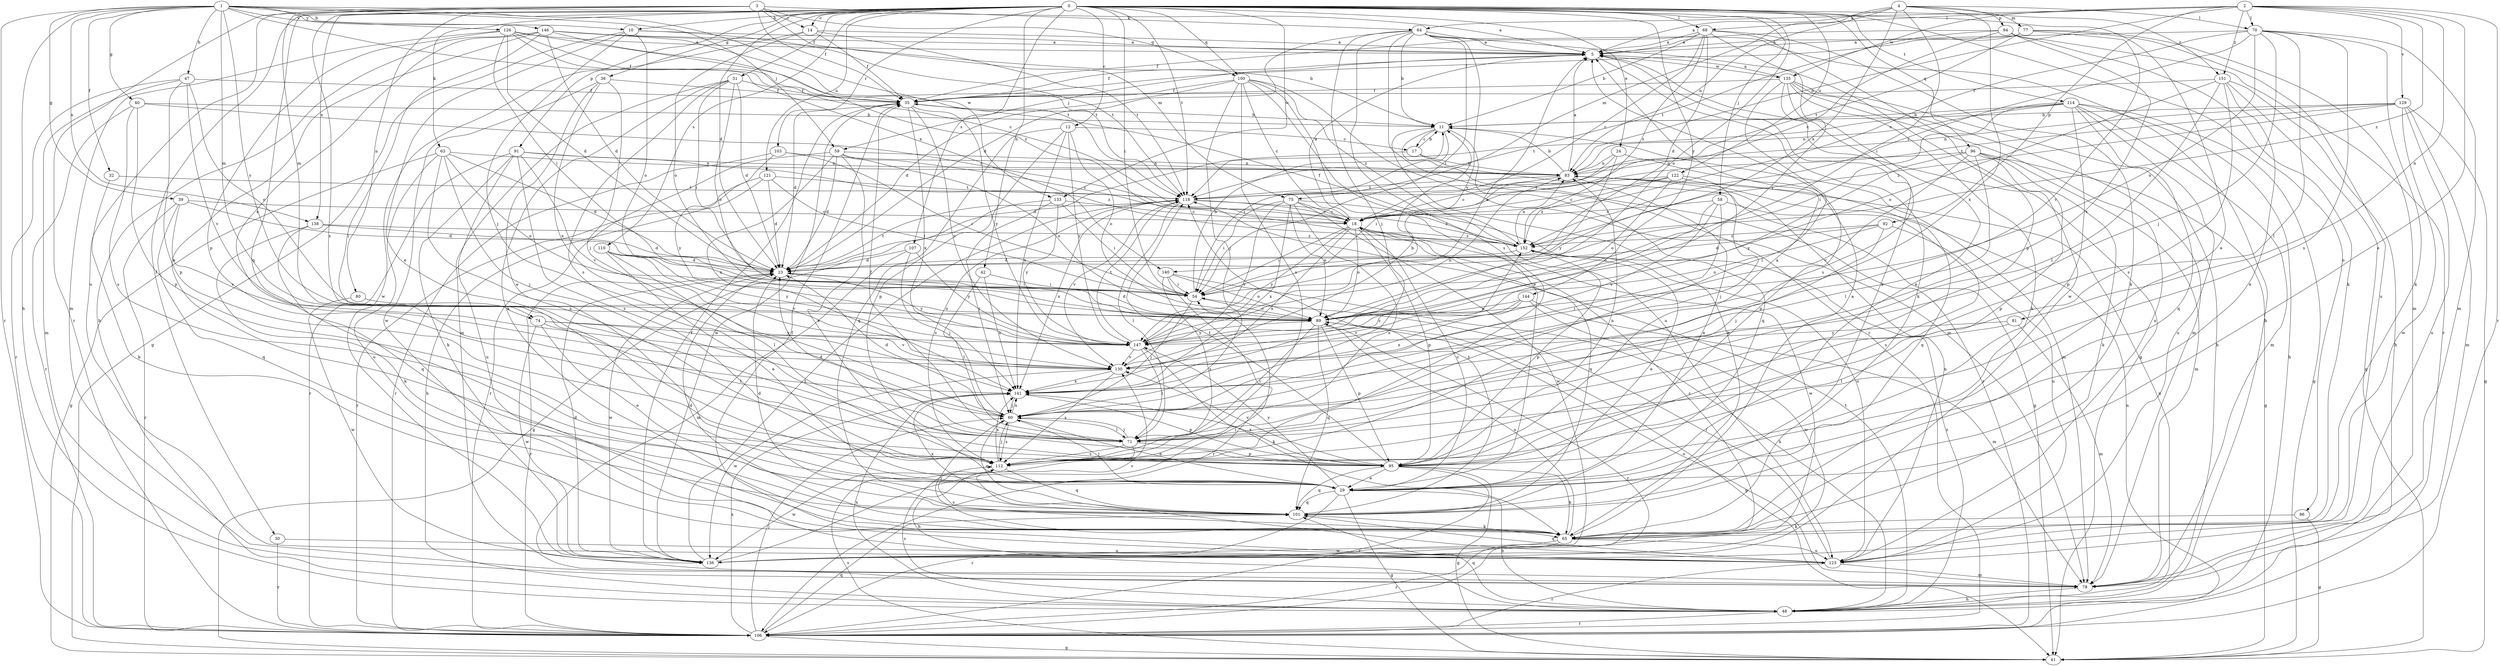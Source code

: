 strict digraph  {
0;
1;
2;
3;
4;
5;
10;
11;
12;
14;
17;
18;
23;
24;
29;
30;
31;
32;
35;
36;
39;
40;
41;
42;
47;
48;
54;
58;
59;
60;
63;
64;
65;
68;
70;
71;
74;
75;
77;
78;
80;
81;
83;
86;
89;
91;
92;
94;
95;
96;
100;
101;
103;
106;
107;
110;
112;
114;
118;
121;
122;
123;
126;
129;
130;
133;
135;
136;
138;
140;
141;
144;
146;
147;
151;
152;
0 -> 10  [label=b];
0 -> 12  [label=c];
0 -> 14  [label=c];
0 -> 23  [label=d];
0 -> 24  [label=e];
0 -> 29  [label=e];
0 -> 30  [label=f];
0 -> 31  [label=f];
0 -> 36  [label=g];
0 -> 42  [label=h];
0 -> 54  [label=i];
0 -> 58  [label=j];
0 -> 63  [label=k];
0 -> 68  [label=l];
0 -> 80  [label=n];
0 -> 86  [label=o];
0 -> 89  [label=o];
0 -> 91  [label=p];
0 -> 96  [label=q];
0 -> 100  [label=q];
0 -> 103  [label=r];
0 -> 107  [label=s];
0 -> 110  [label=s];
0 -> 112  [label=s];
0 -> 114  [label=t];
0 -> 118  [label=t];
0 -> 121  [label=u];
0 -> 122  [label=u];
0 -> 133  [label=w];
0 -> 138  [label=x];
0 -> 144  [label=y];
0 -> 151  [label=z];
1 -> 5  [label=a];
1 -> 10  [label=b];
1 -> 32  [label=f];
1 -> 39  [label=g];
1 -> 40  [label=g];
1 -> 47  [label=h];
1 -> 48  [label=h];
1 -> 59  [label=j];
1 -> 74  [label=m];
1 -> 106  [label=r];
1 -> 126  [label=v];
1 -> 133  [label=w];
1 -> 138  [label=x];
1 -> 140  [label=x];
1 -> 146  [label=y];
1 -> 147  [label=y];
2 -> 29  [label=e];
2 -> 64  [label=k];
2 -> 68  [label=l];
2 -> 70  [label=l];
2 -> 81  [label=n];
2 -> 83  [label=n];
2 -> 92  [label=p];
2 -> 106  [label=r];
2 -> 129  [label=v];
2 -> 135  [label=w];
2 -> 151  [label=z];
2 -> 152  [label=z];
3 -> 14  [label=c];
3 -> 35  [label=f];
3 -> 64  [label=k];
3 -> 74  [label=m];
3 -> 75  [label=m];
3 -> 100  [label=q];
3 -> 101  [label=q];
3 -> 106  [label=r];
3 -> 123  [label=u];
4 -> 5  [label=a];
4 -> 54  [label=i];
4 -> 70  [label=l];
4 -> 75  [label=m];
4 -> 77  [label=m];
4 -> 83  [label=n];
4 -> 94  [label=p];
4 -> 140  [label=x];
4 -> 141  [label=x];
5 -> 35  [label=f];
5 -> 41  [label=g];
5 -> 59  [label=j];
5 -> 65  [label=k];
5 -> 135  [label=w];
10 -> 5  [label=a];
10 -> 29  [label=e];
10 -> 41  [label=g];
10 -> 60  [label=j];
10 -> 89  [label=o];
10 -> 118  [label=t];
11 -> 17  [label=c];
11 -> 54  [label=i];
11 -> 65  [label=k];
11 -> 78  [label=m];
11 -> 101  [label=q];
11 -> 106  [label=r];
12 -> 17  [label=c];
12 -> 89  [label=o];
12 -> 95  [label=p];
12 -> 101  [label=q];
12 -> 141  [label=x];
12 -> 147  [label=y];
14 -> 5  [label=a];
14 -> 35  [label=f];
14 -> 89  [label=o];
14 -> 118  [label=t];
14 -> 136  [label=w];
17 -> 11  [label=b];
17 -> 23  [label=d];
17 -> 41  [label=g];
17 -> 83  [label=n];
18 -> 5  [label=a];
18 -> 54  [label=i];
18 -> 89  [label=o];
18 -> 95  [label=p];
18 -> 101  [label=q];
18 -> 136  [label=w];
18 -> 141  [label=x];
18 -> 147  [label=y];
18 -> 152  [label=z];
23 -> 54  [label=i];
23 -> 106  [label=r];
23 -> 118  [label=t];
23 -> 136  [label=w];
23 -> 147  [label=y];
24 -> 54  [label=i];
24 -> 83  [label=n];
24 -> 95  [label=p];
24 -> 147  [label=y];
29 -> 18  [label=c];
29 -> 41  [label=g];
29 -> 48  [label=h];
29 -> 60  [label=j];
29 -> 101  [label=q];
29 -> 106  [label=r];
29 -> 147  [label=y];
30 -> 106  [label=r];
30 -> 123  [label=u];
31 -> 23  [label=d];
31 -> 35  [label=f];
31 -> 54  [label=i];
31 -> 65  [label=k];
31 -> 78  [label=m];
31 -> 89  [label=o];
31 -> 112  [label=s];
32 -> 65  [label=k];
32 -> 118  [label=t];
35 -> 11  [label=b];
35 -> 23  [label=d];
35 -> 130  [label=v];
35 -> 136  [label=w];
35 -> 141  [label=x];
35 -> 147  [label=y];
36 -> 29  [label=e];
36 -> 35  [label=f];
36 -> 60  [label=j];
36 -> 136  [label=w];
36 -> 141  [label=x];
39 -> 18  [label=c];
39 -> 23  [label=d];
39 -> 101  [label=q];
39 -> 106  [label=r];
39 -> 130  [label=v];
40 -> 11  [label=b];
40 -> 18  [label=c];
40 -> 95  [label=p];
40 -> 106  [label=r];
40 -> 112  [label=s];
41 -> 112  [label=s];
42 -> 54  [label=i];
42 -> 71  [label=l];
42 -> 141  [label=x];
47 -> 35  [label=f];
47 -> 78  [label=m];
47 -> 89  [label=o];
47 -> 95  [label=p];
47 -> 106  [label=r];
47 -> 130  [label=v];
48 -> 83  [label=n];
48 -> 101  [label=q];
48 -> 106  [label=r];
48 -> 112  [label=s];
48 -> 118  [label=t];
48 -> 141  [label=x];
48 -> 152  [label=z];
54 -> 11  [label=b];
54 -> 60  [label=j];
54 -> 89  [label=o];
58 -> 18  [label=c];
58 -> 60  [label=j];
58 -> 89  [label=o];
58 -> 123  [label=u];
58 -> 130  [label=v];
59 -> 18  [label=c];
59 -> 23  [label=d];
59 -> 29  [label=e];
59 -> 83  [label=n];
59 -> 89  [label=o];
59 -> 106  [label=r];
59 -> 141  [label=x];
60 -> 23  [label=d];
60 -> 29  [label=e];
60 -> 71  [label=l];
60 -> 101  [label=q];
60 -> 112  [label=s];
60 -> 141  [label=x];
63 -> 23  [label=d];
63 -> 41  [label=g];
63 -> 60  [label=j];
63 -> 83  [label=n];
63 -> 89  [label=o];
63 -> 112  [label=s];
63 -> 123  [label=u];
64 -> 5  [label=a];
64 -> 11  [label=b];
64 -> 23  [label=d];
64 -> 48  [label=h];
64 -> 54  [label=i];
64 -> 60  [label=j];
64 -> 106  [label=r];
64 -> 112  [label=s];
64 -> 136  [label=w];
64 -> 147  [label=y];
65 -> 5  [label=a];
65 -> 23  [label=d];
65 -> 60  [label=j];
65 -> 89  [label=o];
65 -> 106  [label=r];
65 -> 112  [label=s];
65 -> 123  [label=u];
65 -> 136  [label=w];
68 -> 5  [label=a];
68 -> 11  [label=b];
68 -> 18  [label=c];
68 -> 23  [label=d];
68 -> 35  [label=f];
68 -> 65  [label=k];
68 -> 95  [label=p];
68 -> 147  [label=y];
68 -> 152  [label=z];
70 -> 5  [label=a];
70 -> 18  [label=c];
70 -> 60  [label=j];
70 -> 65  [label=k];
70 -> 71  [label=l];
70 -> 78  [label=m];
70 -> 89  [label=o];
70 -> 112  [label=s];
70 -> 152  [label=z];
71 -> 23  [label=d];
71 -> 35  [label=f];
71 -> 48  [label=h];
71 -> 60  [label=j];
71 -> 95  [label=p];
71 -> 112  [label=s];
74 -> 29  [label=e];
74 -> 71  [label=l];
74 -> 130  [label=v];
74 -> 136  [label=w];
74 -> 147  [label=y];
75 -> 18  [label=c];
75 -> 54  [label=i];
75 -> 89  [label=o];
75 -> 112  [label=s];
75 -> 123  [label=u];
75 -> 130  [label=v];
75 -> 136  [label=w];
75 -> 141  [label=x];
77 -> 5  [label=a];
77 -> 35  [label=f];
77 -> 78  [label=m];
77 -> 118  [label=t];
77 -> 123  [label=u];
77 -> 130  [label=v];
78 -> 48  [label=h];
78 -> 89  [label=o];
80 -> 89  [label=o];
80 -> 136  [label=w];
81 -> 71  [label=l];
81 -> 78  [label=m];
81 -> 147  [label=y];
83 -> 5  [label=a];
83 -> 11  [label=b];
83 -> 18  [label=c];
83 -> 29  [label=e];
83 -> 118  [label=t];
86 -> 41  [label=g];
86 -> 65  [label=k];
89 -> 23  [label=d];
89 -> 41  [label=g];
89 -> 71  [label=l];
89 -> 95  [label=p];
89 -> 101  [label=q];
89 -> 106  [label=r];
89 -> 147  [label=y];
91 -> 65  [label=k];
91 -> 83  [label=n];
91 -> 106  [label=r];
91 -> 112  [label=s];
91 -> 123  [label=u];
91 -> 130  [label=v];
91 -> 152  [label=z];
92 -> 23  [label=d];
92 -> 60  [label=j];
92 -> 89  [label=o];
92 -> 112  [label=s];
92 -> 152  [label=z];
94 -> 5  [label=a];
94 -> 18  [label=c];
94 -> 65  [label=k];
94 -> 106  [label=r];
94 -> 118  [label=t];
94 -> 141  [label=x];
95 -> 5  [label=a];
95 -> 29  [label=e];
95 -> 41  [label=g];
95 -> 65  [label=k];
95 -> 83  [label=n];
95 -> 101  [label=q];
95 -> 106  [label=r];
95 -> 118  [label=t];
95 -> 130  [label=v];
95 -> 141  [label=x];
96 -> 41  [label=g];
96 -> 65  [label=k];
96 -> 71  [label=l];
96 -> 78  [label=m];
96 -> 83  [label=n];
96 -> 95  [label=p];
96 -> 130  [label=v];
96 -> 147  [label=y];
100 -> 18  [label=c];
100 -> 23  [label=d];
100 -> 29  [label=e];
100 -> 35  [label=f];
100 -> 60  [label=j];
100 -> 78  [label=m];
100 -> 112  [label=s];
100 -> 123  [label=u];
100 -> 152  [label=z];
101 -> 5  [label=a];
101 -> 23  [label=d];
101 -> 65  [label=k];
101 -> 118  [label=t];
101 -> 141  [label=x];
103 -> 54  [label=i];
103 -> 83  [label=n];
103 -> 106  [label=r];
103 -> 147  [label=y];
106 -> 41  [label=g];
106 -> 60  [label=j];
106 -> 83  [label=n];
106 -> 101  [label=q];
106 -> 141  [label=x];
107 -> 23  [label=d];
107 -> 60  [label=j];
107 -> 78  [label=m];
107 -> 147  [label=y];
110 -> 23  [label=d];
110 -> 29  [label=e];
110 -> 71  [label=l];
110 -> 130  [label=v];
110 -> 147  [label=y];
112 -> 60  [label=j];
112 -> 101  [label=q];
112 -> 136  [label=w];
112 -> 141  [label=x];
114 -> 11  [label=b];
114 -> 41  [label=g];
114 -> 48  [label=h];
114 -> 54  [label=i];
114 -> 78  [label=m];
114 -> 83  [label=n];
114 -> 95  [label=p];
114 -> 101  [label=q];
114 -> 118  [label=t];
114 -> 123  [label=u];
118 -> 18  [label=c];
118 -> 71  [label=l];
118 -> 112  [label=s];
118 -> 130  [label=v];
118 -> 141  [label=x];
118 -> 152  [label=z];
121 -> 23  [label=d];
121 -> 48  [label=h];
121 -> 54  [label=i];
121 -> 106  [label=r];
121 -> 118  [label=t];
122 -> 18  [label=c];
122 -> 60  [label=j];
122 -> 89  [label=o];
122 -> 101  [label=q];
122 -> 118  [label=t];
122 -> 152  [label=z];
123 -> 35  [label=f];
123 -> 54  [label=i];
123 -> 78  [label=m];
123 -> 83  [label=n];
123 -> 101  [label=q];
123 -> 106  [label=r];
123 -> 130  [label=v];
126 -> 5  [label=a];
126 -> 18  [label=c];
126 -> 23  [label=d];
126 -> 35  [label=f];
126 -> 54  [label=i];
126 -> 78  [label=m];
126 -> 95  [label=p];
126 -> 118  [label=t];
129 -> 11  [label=b];
129 -> 41  [label=g];
129 -> 78  [label=m];
129 -> 83  [label=n];
129 -> 118  [label=t];
129 -> 123  [label=u];
129 -> 136  [label=w];
129 -> 152  [label=z];
130 -> 11  [label=b];
130 -> 112  [label=s];
130 -> 136  [label=w];
130 -> 141  [label=x];
133 -> 18  [label=c];
133 -> 41  [label=g];
133 -> 54  [label=i];
133 -> 60  [label=j];
133 -> 147  [label=y];
135 -> 5  [label=a];
135 -> 29  [label=e];
135 -> 35  [label=f];
135 -> 48  [label=h];
135 -> 65  [label=k];
135 -> 71  [label=l];
135 -> 78  [label=m];
135 -> 112  [label=s];
135 -> 123  [label=u];
136 -> 18  [label=c];
136 -> 23  [label=d];
136 -> 35  [label=f];
136 -> 54  [label=i];
136 -> 118  [label=t];
138 -> 23  [label=d];
138 -> 65  [label=k];
138 -> 101  [label=q];
138 -> 152  [label=z];
140 -> 48  [label=h];
140 -> 54  [label=i];
140 -> 89  [label=o];
140 -> 106  [label=r];
140 -> 112  [label=s];
141 -> 60  [label=j];
141 -> 95  [label=p];
141 -> 152  [label=z];
144 -> 78  [label=m];
144 -> 89  [label=o];
144 -> 130  [label=v];
144 -> 136  [label=w];
144 -> 141  [label=x];
146 -> 5  [label=a];
146 -> 11  [label=b];
146 -> 23  [label=d];
146 -> 29  [label=e];
146 -> 48  [label=h];
146 -> 71  [label=l];
146 -> 118  [label=t];
146 -> 141  [label=x];
146 -> 152  [label=z];
147 -> 5  [label=a];
147 -> 65  [label=k];
147 -> 71  [label=l];
147 -> 83  [label=n];
147 -> 118  [label=t];
147 -> 130  [label=v];
151 -> 29  [label=e];
151 -> 35  [label=f];
151 -> 41  [label=g];
151 -> 48  [label=h];
151 -> 71  [label=l];
151 -> 89  [label=o];
151 -> 112  [label=s];
152 -> 23  [label=d];
152 -> 29  [label=e];
152 -> 35  [label=f];
152 -> 83  [label=n];
152 -> 95  [label=p];
}
